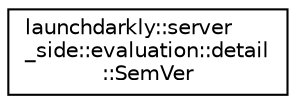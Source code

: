 digraph "Graphical Class Hierarchy"
{
 // LATEX_PDF_SIZE
  edge [fontname="Helvetica",fontsize="10",labelfontname="Helvetica",labelfontsize="10"];
  node [fontname="Helvetica",fontsize="10",shape=record];
  rankdir="LR";
  Node0 [label="launchdarkly::server\l_side::evaluation::detail\l::SemVer",height=0.2,width=0.4,color="black", fillcolor="white", style="filled",URL="$classlaunchdarkly_1_1server__side_1_1evaluation_1_1detail_1_1SemVer.html",tooltip=" "];
}
